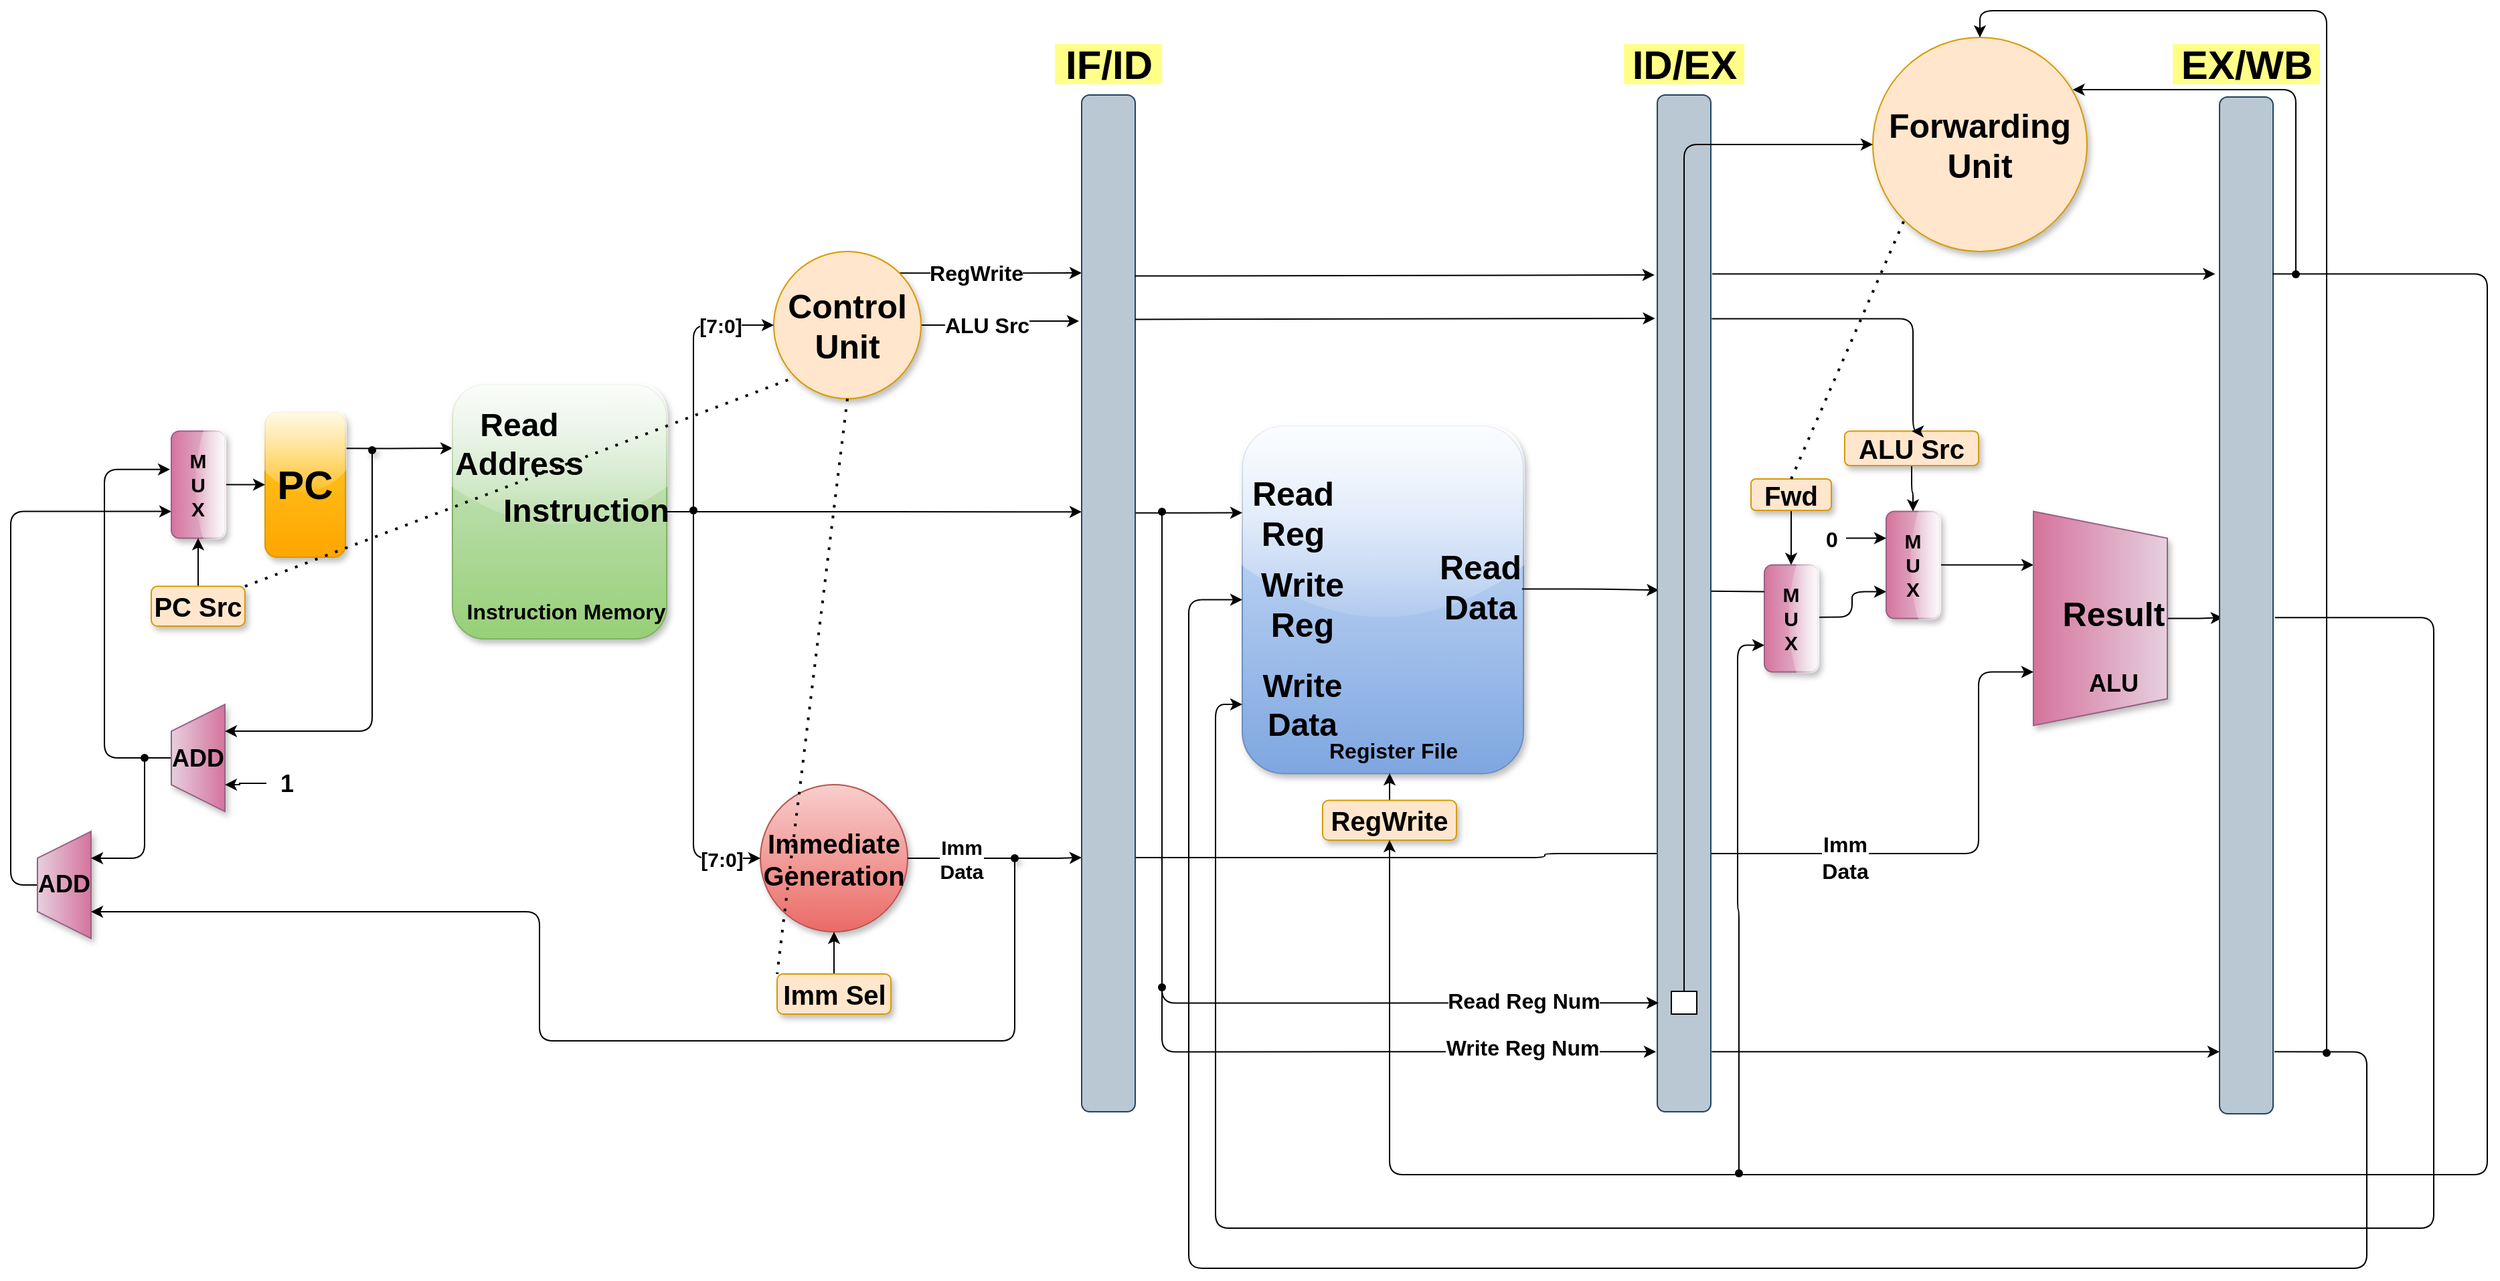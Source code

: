 <mxfile version="14.5.10" type="device"><diagram id="hYbTYm_yEVGR080UZXKY" name="Page-1"><mxGraphModel dx="3115" dy="2057" grid="1" gridSize="10" guides="1" tooltips="1" connect="1" arrows="1" fold="1" page="1" pageScale="1" pageWidth="1169" pageHeight="827" math="0" shadow="0"><root><mxCell id="0"/><mxCell id="1" parent="0"/><mxCell id="HgBA9_pqAmJhRmWbojIM-90" style="edgeStyle=orthogonalEdgeStyle;rounded=1;sketch=0;orthogonalLoop=1;jettySize=auto;html=1;exitX=1;exitY=0.25;exitDx=0;exitDy=0;entryX=0;entryY=0.25;entryDx=0;entryDy=0;shadow=0;strokeColor=#000000;" parent="1" source="HgBA9_pqAmJhRmWbojIM-1" target="HgBA9_pqAmJhRmWbojIM-5" edge="1"><mxGeometry relative="1" as="geometry"/></mxCell><mxCell id="HgBA9_pqAmJhRmWbojIM-1" value="&lt;font style=&quot;font-size: 30px&quot;&gt;&lt;b&gt;PC&lt;/b&gt;&lt;/font&gt;" style="rounded=1;whiteSpace=wrap;html=1;fillColor=#ffcd28;strokeColor=#d79b00;shadow=1;glass=1;gradientColor=#ffa500;" parent="1" vertex="1"><mxGeometry x="-120" y="280.03" width="60" height="108.5" as="geometry"/></mxCell><mxCell id="mUBAWtBrCYZUvlzgYf6x-25" style="edgeStyle=orthogonalEdgeStyle;rounded=1;orthogonalLoop=1;jettySize=auto;html=1;exitX=1;exitY=0.5;exitDx=0;exitDy=0;entryX=0.41;entryY=1;entryDx=0;entryDy=0;entryPerimeter=0;" edge="1" parent="1" source="HgBA9_pqAmJhRmWbojIM-5" target="mUBAWtBrCYZUvlzgYf6x-23"><mxGeometry relative="1" as="geometry"/></mxCell><mxCell id="HgBA9_pqAmJhRmWbojIM-5" value="" style="rounded=1;whiteSpace=wrap;html=1;shadow=1;gradientColor=#97d077;fillColor=#d5e8d4;strokeColor=#82b366;glass=1;" parent="1" vertex="1"><mxGeometry x="20" y="259.53" width="160" height="190" as="geometry"/></mxCell><mxCell id="HgBA9_pqAmJhRmWbojIM-7" value="&lt;font style=&quot;font-size: 24px&quot;&gt;&lt;b&gt;&lt;font style=&quot;font-size: 24px&quot;&gt;Read Address&lt;br&gt;&lt;/font&gt;&lt;/b&gt;&lt;/font&gt;" style="text;html=1;strokeColor=none;fillColor=none;align=center;verticalAlign=middle;whiteSpace=wrap;rounded=0;shadow=1;" parent="1" vertex="1"><mxGeometry x="50" y="299.28" width="40" height="10" as="geometry"/></mxCell><mxCell id="HgBA9_pqAmJhRmWbojIM-10" style="edgeStyle=orthogonalEdgeStyle;curved=1;rounded=0;sketch=0;orthogonalLoop=1;jettySize=auto;html=1;exitX=0.5;exitY=1;exitDx=0;exitDy=0;shadow=0;" parent="1" source="HgBA9_pqAmJhRmWbojIM-7" target="HgBA9_pqAmJhRmWbojIM-7" edge="1"><mxGeometry relative="1" as="geometry"/></mxCell><mxCell id="HgBA9_pqAmJhRmWbojIM-11" value="&lt;font style=&quot;font-size: 24px&quot;&gt;&lt;b&gt;&lt;font style=&quot;font-size: 24px&quot;&gt;Instruction&lt;/font&gt;&lt;/b&gt;&lt;/font&gt;" style="text;html=1;strokeColor=none;fillColor=none;align=center;verticalAlign=middle;whiteSpace=wrap;rounded=0;shadow=1;" parent="1" vertex="1"><mxGeometry x="100" y="343.53" width="40" height="20" as="geometry"/></mxCell><mxCell id="HgBA9_pqAmJhRmWbojIM-13" value="&lt;font style=&quot;font-size: 16px&quot;&gt;&lt;b&gt;&lt;font style=&quot;font-size: 16px&quot;&gt;Instruction Memory&lt;br&gt;&lt;/font&gt;&lt;/b&gt;&lt;/font&gt;" style="text;html=1;strokeColor=none;fillColor=none;align=center;verticalAlign=middle;whiteSpace=wrap;rounded=0;shadow=1;" parent="1" vertex="1"><mxGeometry x="10" y="418.53" width="190" height="20" as="geometry"/></mxCell><mxCell id="HgBA9_pqAmJhRmWbojIM-14" value="" style="rounded=1;whiteSpace=wrap;html=1;shadow=1;glass=1;gradientColor=#7ea6e0;fillColor=#dae8fc;strokeColor=#6c8ebf;sketch=0;" parent="1" vertex="1"><mxGeometry x="610" y="290.28" width="210" height="260" as="geometry"/></mxCell><mxCell id="HgBA9_pqAmJhRmWbojIM-15" value="&lt;p style=&quot;font-size: 25px&quot;&gt;&lt;font style=&quot;font-size: 25px&quot;&gt;&lt;b&gt;&lt;font style=&quot;font-size: 25px&quot;&gt;Read Reg&lt;br&gt;&lt;/font&gt;&lt;/b&gt;&lt;/font&gt;&lt;/p&gt;" style="text;html=1;strokeColor=none;fillColor=none;align=center;verticalAlign=middle;whiteSpace=wrap;rounded=0;shadow=1;glass=1;" parent="1" vertex="1"><mxGeometry x="628" y="345.28" width="40" height="20" as="geometry"/></mxCell><mxCell id="HgBA9_pqAmJhRmWbojIM-17" value="&lt;font style=&quot;font-size: 25px&quot;&gt;&lt;b&gt;&lt;font style=&quot;font-size: 25px&quot;&gt;Read &lt;/font&gt;&lt;/b&gt;&lt;font style=&quot;font-size: 25px&quot;&gt;&lt;b&gt;&lt;font style=&quot;font-size: 25px&quot;&gt;Data&lt;/font&gt;&lt;/b&gt;&lt;/font&gt;&lt;/font&gt;" style="text;html=1;strokeColor=none;fillColor=none;align=center;verticalAlign=middle;whiteSpace=wrap;rounded=0;shadow=1;glass=1;" parent="1" vertex="1"><mxGeometry x="768" y="400.28" width="40" height="20" as="geometry"/></mxCell><mxCell id="HgBA9_pqAmJhRmWbojIM-18" value="&lt;font style=&quot;font-size: 24px&quot;&gt;&lt;b&gt;&lt;font style=&quot;font-size: 24px&quot;&gt;Write Data&lt;/font&gt;&lt;/b&gt;&lt;/font&gt;" style="text;html=1;strokeColor=none;fillColor=none;align=center;verticalAlign=middle;whiteSpace=wrap;rounded=0;shadow=1;glass=1;" parent="1" vertex="1"><mxGeometry x="610" y="488.53" width="90" height="20" as="geometry"/></mxCell><mxCell id="HgBA9_pqAmJhRmWbojIM-19" value="&lt;font style=&quot;font-size: 16px&quot;&gt;&lt;b&gt;&lt;font style=&quot;font-size: 16px&quot;&gt;Register File&lt;br&gt;&lt;/font&gt;&lt;/b&gt;&lt;/font&gt;" style="text;html=1;strokeColor=none;fillColor=none;align=center;verticalAlign=middle;whiteSpace=wrap;rounded=0;shadow=1;" parent="1" vertex="1"><mxGeometry x="628" y="523.28" width="190" height="20" as="geometry"/></mxCell><mxCell id="HgBA9_pqAmJhRmWbojIM-23" value="&lt;font style=&quot;font-size: 20px&quot;&gt;&lt;b&gt;Immediate Generation&lt;br&gt;&lt;/b&gt;&lt;/font&gt;" style="ellipse;whiteSpace=wrap;html=1;aspect=fixed;rounded=1;shadow=1;glass=1;gradientColor=#ea6b66;fillColor=#f8cecc;strokeColor=#b85450;" parent="1" vertex="1"><mxGeometry x="250" y="558.53" width="110" height="110" as="geometry"/></mxCell><mxCell id="HgBA9_pqAmJhRmWbojIM-28" value="" style="endArrow=classic;html=1;shadow=0;entryX=0;entryY=0.5;entryDx=0;entryDy=0;edgeStyle=orthogonalEdgeStyle;" parent="1" target="HgBA9_pqAmJhRmWbojIM-23" edge="1" source="mUBAWtBrCYZUvlzgYf6x-15"><mxGeometry width="50" height="50" relative="1" as="geometry"><mxPoint x="280" y="420" as="sourcePoint"/><mxPoint x="174" y="478.54" as="targetPoint"/><Array as="points"><mxPoint x="200" y="614"/></Array></mxGeometry></mxCell><mxCell id="HgBA9_pqAmJhRmWbojIM-32" value="&lt;b&gt;&lt;font style=&quot;font-size: 15px&quot;&gt;[7:0]&lt;/font&gt;&lt;/b&gt;" style="edgeLabel;html=1;align=center;verticalAlign=middle;resizable=0;points=[];" parent="HgBA9_pqAmJhRmWbojIM-28" vertex="1" connectable="0"><mxGeometry x="0.755" y="1" relative="1" as="geometry"><mxPoint x="9" y="1" as="offset"/></mxGeometry></mxCell><mxCell id="HgBA9_pqAmJhRmWbojIM-40" style="edgeStyle=orthogonalEdgeStyle;rounded=0;sketch=0;orthogonalLoop=1;jettySize=auto;html=1;exitX=0.5;exitY=0;exitDx=0;exitDy=0;entryX=0.25;entryY=1;entryDx=0;entryDy=0;shadow=0;" parent="1" source="HgBA9_pqAmJhRmWbojIM-34" target="HgBA9_pqAmJhRmWbojIM-39" edge="1"><mxGeometry relative="1" as="geometry"/></mxCell><mxCell id="HgBA9_pqAmJhRmWbojIM-34" value="&lt;div style=&quot;font-size: 15px&quot;&gt;&lt;b&gt;&lt;font style=&quot;font-size: 15px&quot;&gt;M&lt;/font&gt;&lt;/b&gt;&lt;/div&gt;&lt;div style=&quot;font-size: 15px&quot;&gt;&lt;b&gt;&lt;font style=&quot;font-size: 15px&quot;&gt;U&lt;/font&gt;&lt;/b&gt;&lt;/div&gt;&lt;div style=&quot;font-size: 15px&quot;&gt;&lt;b&gt;&lt;font style=&quot;font-size: 15px&quot;&gt;X&lt;br&gt;&lt;/font&gt;&lt;/b&gt;&lt;/div&gt;" style="rounded=1;whiteSpace=wrap;html=1;shadow=1;glass=1;gradientColor=#d5739d;direction=south;fillColor=#e6d0de;strokeColor=#996185;" parent="1" vertex="1"><mxGeometry x="1091" y="354.28" width="40" height="80" as="geometry"/></mxCell><mxCell id="HgBA9_pqAmJhRmWbojIM-35" value="" style="endArrow=classic;html=1;shadow=0;entryX=0.487;entryY=0.97;entryDx=0;entryDy=0;exitX=0.995;exitY=0.469;exitDx=0;exitDy=0;exitPerimeter=0;edgeStyle=orthogonalEdgeStyle;entryPerimeter=0;" parent="1" source="HgBA9_pqAmJhRmWbojIM-14" target="mUBAWtBrCYZUvlzgYf6x-31" edge="1"><mxGeometry width="50" height="50" relative="1" as="geometry"><mxPoint x="850" y="410.28" as="sourcePoint"/><mxPoint x="890" y="399.28" as="targetPoint"/></mxGeometry></mxCell><mxCell id="HgBA9_pqAmJhRmWbojIM-37" value="" style="endArrow=classic;html=1;shadow=0;entryX=0.25;entryY=1;entryDx=0;entryDy=0;" parent="1" target="HgBA9_pqAmJhRmWbojIM-34" edge="1"><mxGeometry width="50" height="50" relative="1" as="geometry"><mxPoint x="1061" y="374.28" as="sourcePoint"/><mxPoint x="1061" y="393.28" as="targetPoint"/></mxGeometry></mxCell><mxCell id="HgBA9_pqAmJhRmWbojIM-38" value="&lt;b&gt;&lt;font style=&quot;font-size: 16px&quot;&gt;0&lt;/font&gt;&lt;/b&gt;" style="text;html=1;align=center;verticalAlign=middle;resizable=0;points=[];autosize=1;strokeColor=none;" parent="1" vertex="1"><mxGeometry x="1040" y="365.28" width="20" height="20" as="geometry"/></mxCell><mxCell id="mUBAWtBrCYZUvlzgYf6x-57" style="edgeStyle=orthogonalEdgeStyle;rounded=1;orthogonalLoop=1;jettySize=auto;html=1;exitX=0.5;exitY=0;exitDx=0;exitDy=0;entryX=0.512;entryY=0.939;entryDx=0;entryDy=0;entryPerimeter=0;" edge="1" parent="1" source="HgBA9_pqAmJhRmWbojIM-39" target="mUBAWtBrCYZUvlzgYf6x-56"><mxGeometry relative="1" as="geometry"/></mxCell><mxCell id="HgBA9_pqAmJhRmWbojIM-39" value="" style="shape=trapezoid;perimeter=trapezoidPerimeter;whiteSpace=wrap;html=1;fixedSize=1;rounded=0;shadow=1;glass=1;gradientColor=#d5739d;direction=south;fillColor=#e6d0de;strokeColor=#996185;" parent="1" vertex="1"><mxGeometry x="1201" y="354.28" width="100" height="160" as="geometry"/></mxCell><mxCell id="HgBA9_pqAmJhRmWbojIM-41" value="" style="endArrow=classic;html=1;shadow=0;exitDx=0;exitDy=0;edgeStyle=orthogonalEdgeStyle;startArrow=none;entryX=0.75;entryY=1;entryDx=0;entryDy=0;" parent="1" source="HgBA9_pqAmJhRmWbojIM-87" edge="1" target="mUBAWtBrCYZUvlzgYf6x-23"><mxGeometry width="50" height="50" relative="1" as="geometry"><mxPoint x="504.0" y="598.54" as="sourcePoint"/><mxPoint x="650" y="620" as="targetPoint"/><Array as="points"><mxPoint x="470" y="614"/></Array></mxGeometry></mxCell><mxCell id="HgBA9_pqAmJhRmWbojIM-42" value="&lt;b&gt;&lt;font style=&quot;font-size: 18px&quot;&gt;ALU&lt;/font&gt;&lt;/b&gt;" style="text;html=1;strokeColor=none;fillColor=none;align=center;verticalAlign=middle;whiteSpace=wrap;rounded=0;shadow=1;glass=1;" parent="1" vertex="1"><mxGeometry x="1241" y="473.28" width="40" height="20" as="geometry"/></mxCell><mxCell id="HgBA9_pqAmJhRmWbojIM-44" value="&lt;font style=&quot;font-size: 25px&quot;&gt;&lt;b&gt;&lt;font style=&quot;font-size: 25px&quot;&gt;Result&lt;/font&gt;&lt;/b&gt;&lt;/font&gt;" style="text;html=1;strokeColor=none;fillColor=none;align=center;verticalAlign=middle;whiteSpace=wrap;rounded=0;shadow=1;glass=1;" parent="1" vertex="1"><mxGeometry x="1241" y="420.28" width="40" height="20" as="geometry"/></mxCell><mxCell id="HgBA9_pqAmJhRmWbojIM-70" style="edgeStyle=orthogonalEdgeStyle;rounded=1;sketch=0;orthogonalLoop=1;jettySize=auto;html=1;entryX=0.358;entryY=1.025;entryDx=0;entryDy=0;entryPerimeter=0;shadow=0;strokeColor=#000000;" parent="1" source="HgBA9_pqAmJhRmWbojIM-49" target="HgBA9_pqAmJhRmWbojIM-61" edge="1"><mxGeometry relative="1" as="geometry"><Array as="points"><mxPoint x="-240" y="538.53"/><mxPoint x="-240" y="322.53"/></Array></mxGeometry></mxCell><mxCell id="HgBA9_pqAmJhRmWbojIM-49" value="&lt;font style=&quot;font-size: 18px&quot;&gt;&lt;b&gt;&lt;font style=&quot;font-size: 18px&quot;&gt;ADD&lt;/font&gt;&lt;/b&gt;&lt;/font&gt;" style="shape=trapezoid;perimeter=trapezoidPerimeter;whiteSpace=wrap;html=1;fixedSize=1;rounded=0;shadow=1;glass=1;gradientColor=#d5739d;direction=north;fillColor=#e6d0de;strokeColor=#996185;" parent="1" vertex="1"><mxGeometry x="-190" y="498.53" width="40" height="80" as="geometry"/></mxCell><mxCell id="mUBAWtBrCYZUvlzgYf6x-4" style="edgeStyle=orthogonalEdgeStyle;rounded=0;orthogonalLoop=1;jettySize=auto;html=1;entryX=0.25;entryY=1;entryDx=0;entryDy=0;" edge="1" parent="1" source="HgBA9_pqAmJhRmWbojIM-55" target="HgBA9_pqAmJhRmWbojIM-49"><mxGeometry relative="1" as="geometry"/></mxCell><mxCell id="HgBA9_pqAmJhRmWbojIM-55" value="&lt;b&gt;&lt;font style=&quot;font-size: 18px&quot;&gt;1&lt;/font&gt;&lt;/b&gt;" style="text;html=1;align=center;verticalAlign=middle;resizable=0;points=[];autosize=1;strokeColor=none;" parent="1" vertex="1"><mxGeometry x="-119" y="547.53" width="30" height="20" as="geometry"/></mxCell><mxCell id="mUBAWtBrCYZUvlzgYf6x-18" style="edgeStyle=orthogonalEdgeStyle;rounded=1;orthogonalLoop=1;jettySize=auto;html=1;exitX=0.5;exitY=0;exitDx=0;exitDy=0;entryX=0.75;entryY=1;entryDx=0;entryDy=0;" edge="1" parent="1" source="HgBA9_pqAmJhRmWbojIM-57" target="HgBA9_pqAmJhRmWbojIM-61"><mxGeometry relative="1" as="geometry"/></mxCell><mxCell id="HgBA9_pqAmJhRmWbojIM-57" value="&lt;font style=&quot;font-size: 18px&quot;&gt;&lt;b&gt;&lt;font style=&quot;font-size: 18px&quot;&gt;ADD&lt;/font&gt;&lt;/b&gt;&lt;/font&gt;" style="shape=trapezoid;perimeter=trapezoidPerimeter;whiteSpace=wrap;html=1;fixedSize=1;rounded=0;shadow=1;glass=1;gradientColor=#d5739d;direction=north;fillColor=#e6d0de;strokeColor=#996185;sketch=0;" parent="1" vertex="1"><mxGeometry x="-290" y="593.47" width="40" height="80" as="geometry"/></mxCell><mxCell id="HgBA9_pqAmJhRmWbojIM-74" style="edgeStyle=orthogonalEdgeStyle;rounded=1;sketch=0;orthogonalLoop=1;jettySize=auto;html=1;entryX=0;entryY=0.5;entryDx=0;entryDy=0;shadow=0;strokeColor=#000000;" parent="1" source="HgBA9_pqAmJhRmWbojIM-61" target="HgBA9_pqAmJhRmWbojIM-1" edge="1"><mxGeometry relative="1" as="geometry"/></mxCell><mxCell id="HgBA9_pqAmJhRmWbojIM-61" value="&lt;div style=&quot;font-size: 15px&quot;&gt;&lt;b&gt;&lt;font style=&quot;font-size: 15px&quot;&gt;M&lt;/font&gt;&lt;/b&gt;&lt;/div&gt;&lt;div style=&quot;font-size: 15px&quot;&gt;&lt;b&gt;&lt;font style=&quot;font-size: 15px&quot;&gt;U&lt;/font&gt;&lt;/b&gt;&lt;/div&gt;&lt;div style=&quot;font-size: 15px&quot;&gt;&lt;b&gt;&lt;font style=&quot;font-size: 15px&quot;&gt;X&lt;br&gt;&lt;/font&gt;&lt;/b&gt;&lt;/div&gt;" style="rounded=1;whiteSpace=wrap;html=1;shadow=1;glass=1;gradientColor=#d5739d;direction=south;fillColor=#e6d0de;strokeColor=#996185;" parent="1" vertex="1"><mxGeometry x="-190" y="294.28" width="40" height="80" as="geometry"/></mxCell><mxCell id="HgBA9_pqAmJhRmWbojIM-79" style="edgeStyle=orthogonalEdgeStyle;rounded=1;sketch=0;orthogonalLoop=1;jettySize=auto;html=1;shadow=0;strokeColor=#000000;" parent="1" target="HgBA9_pqAmJhRmWbojIM-91" edge="1"><mxGeometry relative="1" as="geometry"><mxPoint x="-40.0" y="308.53" as="sourcePoint"/><mxPoint x="-40.0" y="308.53" as="targetPoint"/></mxGeometry></mxCell><mxCell id="HgBA9_pqAmJhRmWbojIM-92" style="edgeStyle=orthogonalEdgeStyle;rounded=1;sketch=0;orthogonalLoop=1;jettySize=auto;html=1;shadow=0;strokeColor=#000000;entryX=0.75;entryY=1;entryDx=0;entryDy=0;" parent="1" source="HgBA9_pqAmJhRmWbojIM-91" target="HgBA9_pqAmJhRmWbojIM-49" edge="1"><mxGeometry relative="1" as="geometry"><Array as="points"><mxPoint x="-40" y="518.53"/></Array><mxPoint x="-90" y="618.53" as="targetPoint"/></mxGeometry></mxCell><mxCell id="HgBA9_pqAmJhRmWbojIM-91" value="" style="shape=waypoint;sketch=0;size=6;pointerEvents=1;points=[];fillColor=none;resizable=0;rotatable=0;perimeter=centerPerimeter;snapToPoint=1;rounded=0;shadow=1;glass=1;strokeWidth=1;" parent="1" vertex="1"><mxGeometry x="-60.0" y="288.53" width="40" height="40" as="geometry"/></mxCell><mxCell id="HgBA9_pqAmJhRmWbojIM-103" value="" style="edgeStyle=orthogonalEdgeStyle;rounded=1;sketch=0;orthogonalLoop=1;jettySize=auto;html=1;shadow=0;fontSize=12;strokeColor=#000000;" parent="1" source="HgBA9_pqAmJhRmWbojIM-93" target="HgBA9_pqAmJhRmWbojIM-61" edge="1"><mxGeometry relative="1" as="geometry"/></mxCell><mxCell id="HgBA9_pqAmJhRmWbojIM-93" value="&lt;font style=&quot;font-size: 20px&quot;&gt;&lt;span&gt;&lt;font style=&quot;font-size: 20px&quot;&gt;PC Src&lt;/font&gt;&lt;/span&gt;&lt;/font&gt;" style="text;html=1;strokeColor=#d79b00;fillColor=#ffe6cc;align=center;verticalAlign=middle;whiteSpace=wrap;rounded=1;shadow=1;glass=0;sketch=0;fontSize=12;fontStyle=1;" parent="1" vertex="1"><mxGeometry x="-205" y="410.28" width="70" height="29.72" as="geometry"/></mxCell><mxCell id="HgBA9_pqAmJhRmWbojIM-94" style="edgeStyle=orthogonalEdgeStyle;rounded=1;sketch=0;orthogonalLoop=1;jettySize=auto;html=1;exitX=0.5;exitY=1;exitDx=0;exitDy=0;shadow=0;strokeColor=#000000;" parent="1" source="HgBA9_pqAmJhRmWbojIM-93" target="HgBA9_pqAmJhRmWbojIM-93" edge="1"><mxGeometry relative="1" as="geometry"/></mxCell><mxCell id="HgBA9_pqAmJhRmWbojIM-104" value="" style="edgeStyle=orthogonalEdgeStyle;rounded=1;sketch=0;orthogonalLoop=1;jettySize=auto;html=1;shadow=0;fontSize=12;strokeColor=#000000;" parent="1" source="HgBA9_pqAmJhRmWbojIM-96" target="HgBA9_pqAmJhRmWbojIM-34" edge="1"><mxGeometry relative="1" as="geometry"/></mxCell><mxCell id="HgBA9_pqAmJhRmWbojIM-96" value="&lt;font style=&quot;font-size: 20px&quot;&gt;ALU Src&lt;/font&gt;" style="text;html=1;strokeColor=#d79b00;fillColor=#ffe6cc;align=center;verticalAlign=middle;whiteSpace=wrap;rounded=1;shadow=1;glass=0;sketch=0;fontSize=12;fontStyle=1;" parent="1" vertex="1"><mxGeometry x="1060" y="294.28" width="100" height="25.72" as="geometry"/></mxCell><mxCell id="mUBAWtBrCYZUvlzgYf6x-22" style="edgeStyle=orthogonalEdgeStyle;rounded=1;orthogonalLoop=1;jettySize=auto;html=1;exitX=0.5;exitY=0;exitDx=0;exitDy=0;entryX=0.5;entryY=1;entryDx=0;entryDy=0;" edge="1" parent="1" source="HgBA9_pqAmJhRmWbojIM-98" target="HgBA9_pqAmJhRmWbojIM-23"><mxGeometry relative="1" as="geometry"/></mxCell><mxCell id="HgBA9_pqAmJhRmWbojIM-98" value="&lt;font style=&quot;font-size: 20px&quot;&gt;Imm Sel&lt;/font&gt;" style="text;html=1;strokeColor=#d79b00;fillColor=#ffe6cc;align=center;verticalAlign=middle;whiteSpace=wrap;rounded=1;shadow=1;glass=0;sketch=0;fontSize=12;fontStyle=1;" parent="1" vertex="1"><mxGeometry x="262.5" y="700" width="85" height="30" as="geometry"/></mxCell><mxCell id="mUBAWtBrCYZUvlzgYf6x-93" style="edgeStyle=orthogonalEdgeStyle;rounded=1;orthogonalLoop=1;jettySize=auto;html=1;entryX=0.524;entryY=0.999;entryDx=0;entryDy=0;entryPerimeter=0;startArrow=none;startFill=0;endArrow=classic;endFill=1;" edge="1" parent="1" source="HgBA9_pqAmJhRmWbojIM-99" target="HgBA9_pqAmJhRmWbojIM-14"><mxGeometry relative="1" as="geometry"/></mxCell><mxCell id="HgBA9_pqAmJhRmWbojIM-99" value="&lt;font style=&quot;font-size: 20px&quot;&gt;RegWrite&lt;/font&gt;" style="text;html=1;strokeColor=#d79b00;fillColor=#ffe6cc;align=center;verticalAlign=middle;whiteSpace=wrap;rounded=1;shadow=1;glass=0;sketch=0;fontSize=12;fontStyle=1;" parent="1" vertex="1"><mxGeometry x="670" y="570.28" width="100" height="29.72" as="geometry"/></mxCell><mxCell id="mUBAWtBrCYZUvlzgYf6x-24" style="edgeStyle=orthogonalEdgeStyle;rounded=1;orthogonalLoop=1;jettySize=auto;html=1;exitX=1;exitY=0;exitDx=0;exitDy=0;entryX=0.175;entryY=1;entryDx=0;entryDy=0;entryPerimeter=0;" edge="1" parent="1" source="HgBA9_pqAmJhRmWbojIM-105" target="mUBAWtBrCYZUvlzgYf6x-23"><mxGeometry relative="1" as="geometry"/></mxCell><mxCell id="mUBAWtBrCYZUvlzgYf6x-28" value="&lt;font style=&quot;font-size: 16px&quot;&gt;&lt;b&gt;&lt;font style=&quot;font-size: 16px&quot;&gt;RegWrite&lt;/font&gt;&lt;/b&gt;&lt;/font&gt;" style="edgeLabel;html=1;align=center;verticalAlign=middle;resizable=0;points=[];" vertex="1" connectable="0" parent="mUBAWtBrCYZUvlzgYf6x-24"><mxGeometry x="-0.252" relative="1" as="geometry"><mxPoint x="6" as="offset"/></mxGeometry></mxCell><mxCell id="mUBAWtBrCYZUvlzgYf6x-26" style="edgeStyle=orthogonalEdgeStyle;rounded=1;orthogonalLoop=1;jettySize=auto;html=1;exitX=1;exitY=0.5;exitDx=0;exitDy=0;" edge="1" parent="1" source="HgBA9_pqAmJhRmWbojIM-105"><mxGeometry relative="1" as="geometry"><mxPoint x="488" y="212" as="targetPoint"/><Array as="points"><mxPoint x="429" y="215"/><mxPoint x="429" y="212"/></Array></mxGeometry></mxCell><mxCell id="mUBAWtBrCYZUvlzgYf6x-29" value="&lt;font style=&quot;font-size: 16px&quot;&gt;&lt;b&gt;&lt;font style=&quot;font-size: 16px&quot;&gt;ALU Src&lt;/font&gt;&lt;/b&gt;&lt;/font&gt;" style="edgeLabel;html=1;align=center;verticalAlign=middle;resizable=0;points=[];" vertex="1" connectable="0" parent="mUBAWtBrCYZUvlzgYf6x-26"><mxGeometry x="-0.199" relative="1" as="geometry"><mxPoint as="offset"/></mxGeometry></mxCell><mxCell id="HgBA9_pqAmJhRmWbojIM-105" value="&lt;font style=&quot;font-size: 25px&quot;&gt;&lt;b&gt;Control Unit&lt;br&gt;&lt;/b&gt;&lt;/font&gt;" style="ellipse;whiteSpace=wrap;html=1;aspect=fixed;rounded=1;shadow=1;glass=0;sketch=0;fontSize=12;strokeWidth=1;fillColor=#ffe6cc;strokeColor=#d79b00;" parent="1" vertex="1"><mxGeometry x="260" y="160" width="110" height="110" as="geometry"/></mxCell><mxCell id="HgBA9_pqAmJhRmWbojIM-108" value="" style="endArrow=none;dashed=1;html=1;dashPattern=1 3;strokeWidth=2;shadow=0;fontSize=12;entryX=0;entryY=1;entryDx=0;entryDy=0;exitX=1;exitY=0;exitDx=0;exitDy=0;" parent="1" source="HgBA9_pqAmJhRmWbojIM-93" target="HgBA9_pqAmJhRmWbojIM-105" edge="1"><mxGeometry width="50" height="50" relative="1" as="geometry"><mxPoint x="-80" y="449.53" as="sourcePoint"/><mxPoint x="170" y="204.53" as="targetPoint"/></mxGeometry></mxCell><mxCell id="HgBA9_pqAmJhRmWbojIM-112" value="" style="endArrow=none;dashed=1;html=1;dashPattern=1 3;strokeWidth=2;shadow=0;fontSize=12;exitX=0.5;exitY=1;exitDx=0;exitDy=0;entryX=0;entryY=0;entryDx=0;entryDy=0;" parent="1" source="HgBA9_pqAmJhRmWbojIM-105" target="HgBA9_pqAmJhRmWbojIM-98" edge="1"><mxGeometry width="50" height="50" relative="1" as="geometry"><mxPoint x="510.0" y="331.5" as="sourcePoint"/><mxPoint x="600" y="630" as="targetPoint"/></mxGeometry></mxCell><mxCell id="mUBAWtBrCYZUvlzgYf6x-6" style="edgeStyle=orthogonalEdgeStyle;rounded=1;orthogonalLoop=1;jettySize=auto;html=1;entryX=0.75;entryY=1;entryDx=0;entryDy=0;" edge="1" parent="1" source="mUBAWtBrCYZUvlzgYf6x-5" target="HgBA9_pqAmJhRmWbojIM-57"><mxGeometry relative="1" as="geometry"><Array as="points"><mxPoint x="-210" y="613.53"/></Array></mxGeometry></mxCell><mxCell id="mUBAWtBrCYZUvlzgYf6x-5" value="" style="shape=waypoint;sketch=0;size=6;pointerEvents=1;points=[];fillColor=none;resizable=0;rotatable=0;perimeter=centerPerimeter;snapToPoint=1;" vertex="1" parent="1"><mxGeometry x="-230" y="518.53" width="40" height="40" as="geometry"/></mxCell><mxCell id="mUBAWtBrCYZUvlzgYf6x-11" value="" style="endArrow=classic;html=1;shadow=0;edgeStyle=orthogonalEdgeStyle;entryX=0;entryY=0.5;entryDx=0;entryDy=0;" edge="1" parent="1" source="mUBAWtBrCYZUvlzgYf6x-15" target="HgBA9_pqAmJhRmWbojIM-105"><mxGeometry width="50" height="50" relative="1" as="geometry"><mxPoint x="240" y="320" as="sourcePoint"/><mxPoint x="330" y="210" as="targetPoint"/><Array as="points"><mxPoint x="200" y="215"/></Array></mxGeometry></mxCell><mxCell id="mUBAWtBrCYZUvlzgYf6x-12" value="&lt;b&gt;&lt;font style=&quot;font-size: 15px&quot;&gt;[7:0]&lt;/font&gt;&lt;/b&gt;" style="edgeLabel;html=1;align=center;verticalAlign=middle;resizable=0;points=[];" vertex="1" connectable="0" parent="mUBAWtBrCYZUvlzgYf6x-11"><mxGeometry x="0.755" y="1" relative="1" as="geometry"><mxPoint x="-16" y="1" as="offset"/></mxGeometry></mxCell><mxCell id="mUBAWtBrCYZUvlzgYf6x-15" value="" style="shape=waypoint;sketch=0;size=6;pointerEvents=1;points=[];fillColor=none;resizable=0;rotatable=0;perimeter=centerPerimeter;snapToPoint=1;" vertex="1" parent="1"><mxGeometry x="180" y="333.53" width="40" height="40" as="geometry"/></mxCell><mxCell id="mUBAWtBrCYZUvlzgYf6x-21" style="edgeStyle=orthogonalEdgeStyle;rounded=1;orthogonalLoop=1;jettySize=auto;html=1;entryX=0.25;entryY=1;entryDx=0;entryDy=0;" edge="1" parent="1" source="HgBA9_pqAmJhRmWbojIM-87" target="HgBA9_pqAmJhRmWbojIM-57"><mxGeometry relative="1" as="geometry"><Array as="points"><mxPoint x="440" y="750"/><mxPoint x="85" y="750"/><mxPoint x="85" y="654"/></Array></mxGeometry></mxCell><mxCell id="HgBA9_pqAmJhRmWbojIM-87" value="" style="shape=waypoint;sketch=0;size=6;pointerEvents=1;points=[];fillColor=none;resizable=0;rotatable=0;perimeter=centerPerimeter;snapToPoint=1;rounded=0;shadow=1;glass=1;strokeWidth=1;" parent="1" vertex="1"><mxGeometry x="420.0" y="593.53" width="40" height="40" as="geometry"/></mxCell><mxCell id="mUBAWtBrCYZUvlzgYf6x-19" value="" style="endArrow=none;html=1;shadow=0;exitX=1;exitY=0.5;exitDx=0;exitDy=0;edgeStyle=orthogonalEdgeStyle;" edge="1" parent="1" source="HgBA9_pqAmJhRmWbojIM-23" target="HgBA9_pqAmJhRmWbojIM-87"><mxGeometry width="50" height="50" relative="1" as="geometry"><mxPoint x="360" y="613.53" as="sourcePoint"/><mxPoint x="650" y="620" as="targetPoint"/><Array as="points"/></mxGeometry></mxCell><mxCell id="mUBAWtBrCYZUvlzgYf6x-20" value="&lt;div&gt;&lt;b&gt;&lt;font style=&quot;font-size: 15px&quot;&gt;Imm &lt;br&gt;&lt;/font&gt;&lt;/b&gt;&lt;/div&gt;&lt;div&gt;&lt;b&gt;&lt;font style=&quot;font-size: 15px&quot;&gt;Data&lt;/font&gt;&lt;/b&gt;&lt;/div&gt;" style="edgeLabel;html=1;align=center;verticalAlign=middle;resizable=0;points=[];" vertex="1" connectable="0" parent="mUBAWtBrCYZUvlzgYf6x-19"><mxGeometry x="-0.768" y="1" relative="1" as="geometry"><mxPoint x="30" y="1" as="offset"/></mxGeometry></mxCell><mxCell id="mUBAWtBrCYZUvlzgYf6x-54" style="edgeStyle=orthogonalEdgeStyle;rounded=1;orthogonalLoop=1;jettySize=auto;html=1;exitX=0.75;exitY=0;exitDx=0;exitDy=0;entryX=0.75;entryY=1;entryDx=0;entryDy=0;" edge="1" parent="1" source="mUBAWtBrCYZUvlzgYf6x-23" target="HgBA9_pqAmJhRmWbojIM-39"><mxGeometry relative="1" as="geometry"><Array as="points"><mxPoint x="836" y="613"/><mxPoint x="836" y="610"/><mxPoint x="1160" y="610"/><mxPoint x="1160" y="474"/></Array></mxGeometry></mxCell><mxCell id="mUBAWtBrCYZUvlzgYf6x-55" value="&lt;div&gt;&lt;font size=&quot;1&quot;&gt;&lt;b style=&quot;font-size: 16px&quot;&gt;Imm &lt;br&gt;&lt;/b&gt;&lt;/font&gt;&lt;/div&gt;&lt;div&gt;&lt;font size=&quot;1&quot;&gt;&lt;b style=&quot;font-size: 16px&quot;&gt;Data&lt;/b&gt;&lt;/font&gt;&lt;/div&gt;" style="edgeLabel;html=1;align=center;verticalAlign=middle;resizable=0;points=[];" vertex="1" connectable="0" parent="mUBAWtBrCYZUvlzgYf6x-54"><mxGeometry x="0.316" y="-3" relative="1" as="geometry"><mxPoint as="offset"/></mxGeometry></mxCell><mxCell id="mUBAWtBrCYZUvlzgYf6x-23" value="" style="rounded=1;whiteSpace=wrap;html=1;direction=south;fillColor=#bac8d3;strokeColor=#23445d;" vertex="1" parent="1"><mxGeometry x="490" y="43" width="40" height="760" as="geometry"/></mxCell><mxCell id="mUBAWtBrCYZUvlzgYf6x-31" value="" style="rounded=1;whiteSpace=wrap;html=1;direction=south;fillColor=#bac8d3;strokeColor=#23445d;" vertex="1" parent="1"><mxGeometry x="920" y="43" width="40" height="760" as="geometry"/></mxCell><mxCell id="mUBAWtBrCYZUvlzgYf6x-32" value="" style="endArrow=classic;html=1;entryX=0.5;entryY=0;entryDx=0;entryDy=0;edgeStyle=orthogonalEdgeStyle;exitX=0.22;exitY=-0.018;exitDx=0;exitDy=0;exitPerimeter=0;" edge="1" parent="1" source="mUBAWtBrCYZUvlzgYf6x-31" target="HgBA9_pqAmJhRmWbojIM-96"><mxGeometry width="50" height="50" relative="1" as="geometry"><mxPoint x="980" y="210" as="sourcePoint"/><mxPoint x="1060" y="180" as="targetPoint"/><Array as="points"><mxPoint x="1111" y="210"/></Array></mxGeometry></mxCell><mxCell id="mUBAWtBrCYZUvlzgYf6x-33" value="" style="endArrow=classic;html=1;exitX=0.178;exitY=0.009;exitDx=0;exitDy=0;exitPerimeter=0;entryX=0.177;entryY=1.052;entryDx=0;entryDy=0;entryPerimeter=0;" edge="1" parent="1" source="mUBAWtBrCYZUvlzgYf6x-23" target="mUBAWtBrCYZUvlzgYf6x-31"><mxGeometry width="50" height="50" relative="1" as="geometry"><mxPoint x="550" y="200" as="sourcePoint"/><mxPoint x="600" y="150" as="targetPoint"/></mxGeometry></mxCell><mxCell id="mUBAWtBrCYZUvlzgYf6x-34" value="" style="endArrow=classic;html=1;exitX=0.178;exitY=0.009;exitDx=0;exitDy=0;exitPerimeter=0;entryX=0.177;entryY=1.052;entryDx=0;entryDy=0;entryPerimeter=0;" edge="1" parent="1"><mxGeometry width="50" height="50" relative="1" as="geometry"><mxPoint x="530.0" y="210.76" as="sourcePoint"/><mxPoint x="918.28" y="210.0" as="targetPoint"/></mxGeometry></mxCell><mxCell id="mUBAWtBrCYZUvlzgYf6x-36" value="&lt;p style=&quot;font-size: 25px&quot;&gt;&lt;font style=&quot;font-size: 25px&quot;&gt;&lt;b&gt;&lt;font style=&quot;font-size: 25px&quot;&gt;Write Reg &lt;br&gt;&lt;/font&gt;&lt;/b&gt;&lt;/font&gt;&lt;/p&gt;" style="text;html=1;strokeColor=none;fillColor=none;align=center;verticalAlign=middle;whiteSpace=wrap;rounded=0;shadow=1;glass=1;" vertex="1" parent="1"><mxGeometry x="635" y="413" width="40" height="20" as="geometry"/></mxCell><mxCell id="mUBAWtBrCYZUvlzgYf6x-37" value="" style="endArrow=classic;html=1;entryX=0;entryY=0.25;entryDx=0;entryDy=0;exitX=0.411;exitY=-0.009;exitDx=0;exitDy=0;exitPerimeter=0;" edge="1" parent="1" source="mUBAWtBrCYZUvlzgYf6x-23" target="HgBA9_pqAmJhRmWbojIM-14"><mxGeometry width="50" height="50" relative="1" as="geometry"><mxPoint x="532" y="355" as="sourcePoint"/><mxPoint x="590" y="330" as="targetPoint"/></mxGeometry></mxCell><mxCell id="mUBAWtBrCYZUvlzgYf6x-43" style="edgeStyle=orthogonalEdgeStyle;rounded=1;orthogonalLoop=1;jettySize=auto;html=1;entryX=0.893;entryY=0.975;entryDx=0;entryDy=0;entryPerimeter=0;" edge="1" parent="1" source="mUBAWtBrCYZUvlzgYf6x-42" target="mUBAWtBrCYZUvlzgYf6x-31"><mxGeometry relative="1" as="geometry"><Array as="points"><mxPoint x="550" y="722"/></Array></mxGeometry></mxCell><mxCell id="mUBAWtBrCYZUvlzgYf6x-46" value="&lt;font size=&quot;1&quot;&gt;&lt;b style=&quot;font-size: 16px&quot;&gt;Read Reg Num&lt;/b&gt;&lt;/font&gt;" style="edgeLabel;html=1;align=center;verticalAlign=middle;resizable=0;points=[];" vertex="1" connectable="0" parent="mUBAWtBrCYZUvlzgYf6x-43"><mxGeometry x="0.857" y="-2" relative="1" as="geometry"><mxPoint x="-49" y="-4" as="offset"/></mxGeometry></mxCell><mxCell id="mUBAWtBrCYZUvlzgYf6x-42" value="" style="shape=waypoint;sketch=0;size=6;pointerEvents=1;points=[];fillColor=none;resizable=0;rotatable=0;perimeter=centerPerimeter;snapToPoint=1;" vertex="1" parent="1"><mxGeometry x="530" y="334.53" width="40" height="40" as="geometry"/></mxCell><mxCell id="mUBAWtBrCYZUvlzgYf6x-44" value="" style="endArrow=classic;html=1;entryX=0.941;entryY=1.025;entryDx=0;entryDy=0;entryPerimeter=0;edgeStyle=orthogonalEdgeStyle;" edge="1" parent="1" source="mUBAWtBrCYZUvlzgYf6x-45" target="mUBAWtBrCYZUvlzgYf6x-31"><mxGeometry width="50" height="50" relative="1" as="geometry"><mxPoint x="560" y="770" as="sourcePoint"/><mxPoint x="700" y="750" as="targetPoint"/><Array as="points"><mxPoint x="550" y="758"/></Array></mxGeometry></mxCell><mxCell id="mUBAWtBrCYZUvlzgYf6x-48" value="&lt;font size=&quot;1&quot;&gt;&lt;b style=&quot;font-size: 16px&quot;&gt;Write Reg Num&lt;/b&gt;&lt;/font&gt;" style="edgeLabel;html=1;align=center;verticalAlign=middle;resizable=0;points=[];" vertex="1" connectable="0" parent="mUBAWtBrCYZUvlzgYf6x-44"><mxGeometry x="0.455" y="3" relative="1" as="geometry"><mxPoint x="13" as="offset"/></mxGeometry></mxCell><mxCell id="mUBAWtBrCYZUvlzgYf6x-45" value="" style="shape=waypoint;sketch=0;size=6;pointerEvents=1;points=[];fillColor=none;resizable=0;rotatable=0;perimeter=centerPerimeter;snapToPoint=1;" vertex="1" parent="1"><mxGeometry x="530" y="690" width="40" height="40" as="geometry"/></mxCell><mxCell id="mUBAWtBrCYZUvlzgYf6x-50" value="" style="endArrow=classic;html=1;exitX=0.488;exitY=-0.01;exitDx=0;exitDy=0;exitPerimeter=0;entryX=0.75;entryY=1;entryDx=0;entryDy=0;startArrow=none;edgeStyle=orthogonalEdgeStyle;" edge="1" parent="1" source="mUBAWtBrCYZUvlzgYf6x-65" target="HgBA9_pqAmJhRmWbojIM-34"><mxGeometry width="50" height="50" relative="1" as="geometry"><mxPoint x="970" y="440" as="sourcePoint"/><mxPoint x="1010" y="410" as="targetPoint"/></mxGeometry></mxCell><mxCell id="mUBAWtBrCYZUvlzgYf6x-56" value="" style="rounded=1;whiteSpace=wrap;html=1;direction=south;fillColor=#bac8d3;strokeColor=#23445d;" vertex="1" parent="1"><mxGeometry x="1340" y="44.53" width="40" height="760" as="geometry"/></mxCell><mxCell id="mUBAWtBrCYZUvlzgYf6x-58" value="" style="endArrow=classic;html=1;exitX=0.176;exitY=-0.025;exitDx=0;exitDy=0;exitPerimeter=0;entryX=0.174;entryY=1.082;entryDx=0;entryDy=0;entryPerimeter=0;" edge="1" parent="1" source="mUBAWtBrCYZUvlzgYf6x-31" target="mUBAWtBrCYZUvlzgYf6x-56"><mxGeometry width="50" height="50" relative="1" as="geometry"><mxPoint x="1050" y="200" as="sourcePoint"/><mxPoint x="1100" y="150" as="targetPoint"/></mxGeometry></mxCell><mxCell id="mUBAWtBrCYZUvlzgYf6x-59" value="" style="endArrow=classic;html=1;exitX=0.174;exitY=0.011;exitDx=0;exitDy=0;exitPerimeter=0;entryX=0.5;entryY=1;entryDx=0;entryDy=0;edgeStyle=orthogonalEdgeStyle;" edge="1" parent="1" source="mUBAWtBrCYZUvlzgYf6x-56" target="HgBA9_pqAmJhRmWbojIM-99"><mxGeometry width="50" height="50" relative="1" as="geometry"><mxPoint x="1460" y="200" as="sourcePoint"/><mxPoint x="1510" y="150" as="targetPoint"/><Array as="points"><mxPoint x="1540" y="177"/><mxPoint x="1540" y="850"/><mxPoint x="720" y="850"/></Array></mxGeometry></mxCell><mxCell id="mUBAWtBrCYZUvlzgYf6x-60" value="" style="endArrow=classic;html=1;exitX=0.512;exitY=-0.033;exitDx=0;exitDy=0;exitPerimeter=0;entryX=0;entryY=0.5;entryDx=0;entryDy=0;edgeStyle=orthogonalEdgeStyle;" edge="1" parent="1" source="mUBAWtBrCYZUvlzgYf6x-56" target="HgBA9_pqAmJhRmWbojIM-18"><mxGeometry width="50" height="50" relative="1" as="geometry"><mxPoint x="1430" y="460" as="sourcePoint"/><mxPoint x="1480" y="410" as="targetPoint"/><Array as="points"><mxPoint x="1500" y="434"/><mxPoint x="1500" y="890"/><mxPoint x="590" y="890"/><mxPoint x="590" y="499"/></Array></mxGeometry></mxCell><mxCell id="mUBAWtBrCYZUvlzgYf6x-61" value="" style="endArrow=classic;html=1;exitX=0.941;exitY=-0.017;exitDx=0;exitDy=0;exitPerimeter=0;entryX=0.939;entryY=1;entryDx=0;entryDy=0;entryPerimeter=0;" edge="1" parent="1" source="mUBAWtBrCYZUvlzgYf6x-31" target="mUBAWtBrCYZUvlzgYf6x-56"><mxGeometry width="50" height="50" relative="1" as="geometry"><mxPoint x="1030" y="740" as="sourcePoint"/><mxPoint x="1080" y="690" as="targetPoint"/></mxGeometry></mxCell><mxCell id="mUBAWtBrCYZUvlzgYf6x-62" value="" style="endArrow=classic;html=1;exitX=0.939;exitY=-0.025;exitDx=0;exitDy=0;exitPerimeter=0;edgeStyle=orthogonalEdgeStyle;entryX=0;entryY=0.5;entryDx=0;entryDy=0;" edge="1" parent="1" source="mUBAWtBrCYZUvlzgYf6x-56" target="HgBA9_pqAmJhRmWbojIM-14"><mxGeometry width="50" height="50" relative="1" as="geometry"><mxPoint x="1210" y="720" as="sourcePoint"/><mxPoint x="1350" y="970" as="targetPoint"/><Array as="points"><mxPoint x="1450" y="758"/><mxPoint x="1450" y="920"/><mxPoint x="570" y="920"/><mxPoint x="570" y="420"/></Array></mxGeometry></mxCell><mxCell id="mUBAWtBrCYZUvlzgYf6x-63" value="" style="rounded=0;whiteSpace=wrap;html=1;" vertex="1" parent="1"><mxGeometry x="930.5" y="713" width="19" height="17" as="geometry"/></mxCell><mxCell id="mUBAWtBrCYZUvlzgYf6x-65" value="&lt;div style=&quot;font-size: 15px&quot;&gt;&lt;b&gt;&lt;font style=&quot;font-size: 15px&quot;&gt;M&lt;/font&gt;&lt;/b&gt;&lt;/div&gt;&lt;div style=&quot;font-size: 15px&quot;&gt;&lt;b&gt;&lt;font style=&quot;font-size: 15px&quot;&gt;U&lt;/font&gt;&lt;/b&gt;&lt;/div&gt;&lt;div style=&quot;font-size: 15px&quot;&gt;&lt;b&gt;&lt;font style=&quot;font-size: 15px&quot;&gt;X&lt;br&gt;&lt;/font&gt;&lt;/b&gt;&lt;/div&gt;" style="rounded=1;whiteSpace=wrap;html=1;shadow=1;glass=1;gradientColor=#d5739d;direction=south;fillColor=#e6d0de;strokeColor=#996185;" vertex="1" parent="1"><mxGeometry x="1000" y="394.28" width="40" height="80" as="geometry"/></mxCell><mxCell id="mUBAWtBrCYZUvlzgYf6x-66" value="" style="endArrow=none;html=1;exitX=0.488;exitY=-0.01;exitDx=0;exitDy=0;exitPerimeter=0;entryX=0.25;entryY=1;entryDx=0;entryDy=0;" edge="1" parent="1" source="mUBAWtBrCYZUvlzgYf6x-31" target="mUBAWtBrCYZUvlzgYf6x-65"><mxGeometry width="50" height="50" relative="1" as="geometry"><mxPoint x="960.4" y="413.88" as="sourcePoint"/><mxPoint x="990" y="340" as="targetPoint"/></mxGeometry></mxCell><mxCell id="mUBAWtBrCYZUvlzgYf6x-68" style="edgeStyle=orthogonalEdgeStyle;rounded=1;orthogonalLoop=1;jettySize=auto;html=1;entryX=0.75;entryY=1;entryDx=0;entryDy=0;" edge="1" parent="1" source="mUBAWtBrCYZUvlzgYf6x-67" target="mUBAWtBrCYZUvlzgYf6x-65"><mxGeometry relative="1" as="geometry"/></mxCell><mxCell id="mUBAWtBrCYZUvlzgYf6x-67" value="" style="shape=waypoint;sketch=0;size=6;pointerEvents=1;points=[];fillColor=none;resizable=0;rotatable=0;perimeter=centerPerimeter;snapToPoint=1;" vertex="1" parent="1"><mxGeometry x="961" y="829" width="40" height="40" as="geometry"/></mxCell><mxCell id="mUBAWtBrCYZUvlzgYf6x-71" value="" style="edgeStyle=orthogonalEdgeStyle;rounded=1;sketch=0;orthogonalLoop=1;jettySize=auto;html=1;shadow=0;fontSize=12;strokeColor=#000000;entryX=0;entryY=0.5;entryDx=0;entryDy=0;" edge="1" parent="1" source="mUBAWtBrCYZUvlzgYf6x-72" target="mUBAWtBrCYZUvlzgYf6x-65"><mxGeometry relative="1" as="geometry"><mxPoint x="1020" y="390" as="targetPoint"/></mxGeometry></mxCell><mxCell id="mUBAWtBrCYZUvlzgYf6x-72" value="&lt;font style=&quot;font-size: 20px&quot;&gt;Fwd &lt;/font&gt;" style="text;html=1;strokeColor=#d79b00;fillColor=#ffe6cc;align=center;verticalAlign=middle;whiteSpace=wrap;rounded=1;shadow=1;glass=0;sketch=0;fontSize=12;fontStyle=1;" vertex="1" parent="1"><mxGeometry x="990" y="330" width="60" height="23.53" as="geometry"/></mxCell><mxCell id="mUBAWtBrCYZUvlzgYf6x-79" value="&lt;font style=&quot;font-size: 25px&quot;&gt;&lt;b&gt;Forwarding Unit&lt;br&gt;&lt;/b&gt;&lt;/font&gt;" style="ellipse;whiteSpace=wrap;html=1;aspect=fixed;rounded=1;shadow=1;glass=0;sketch=0;fontSize=12;strokeWidth=1;fillColor=#ffe6cc;strokeColor=#d79b00;" vertex="1" parent="1"><mxGeometry x="1081" width="160" height="160" as="geometry"/></mxCell><mxCell id="mUBAWtBrCYZUvlzgYf6x-80" value="" style="endArrow=none;dashed=1;html=1;dashPattern=1 3;strokeWidth=2;entryX=0;entryY=1;entryDx=0;entryDy=0;exitX=0.5;exitY=0;exitDx=0;exitDy=0;" edge="1" parent="1" source="mUBAWtBrCYZUvlzgYf6x-72" target="mUBAWtBrCYZUvlzgYf6x-79"><mxGeometry width="50" height="50" relative="1" as="geometry"><mxPoint x="1010" y="170" as="sourcePoint"/><mxPoint x="1060" y="120" as="targetPoint"/></mxGeometry></mxCell><mxCell id="mUBAWtBrCYZUvlzgYf6x-84" style="edgeStyle=orthogonalEdgeStyle;rounded=1;orthogonalLoop=1;jettySize=auto;html=1;startArrow=none;startFill=0;endArrow=classic;endFill=1;entryX=0.5;entryY=0;entryDx=0;entryDy=0;" edge="1" parent="1" source="mUBAWtBrCYZUvlzgYf6x-82" target="mUBAWtBrCYZUvlzgYf6x-79"><mxGeometry relative="1" as="geometry"><mxPoint x="1420" y="-160" as="targetPoint"/><Array as="points"><mxPoint x="1420" y="-20"/><mxPoint x="1161" y="-20"/></Array></mxGeometry></mxCell><mxCell id="mUBAWtBrCYZUvlzgYf6x-82" value="" style="shape=waypoint;sketch=0;size=6;pointerEvents=1;points=[];fillColor=none;resizable=0;rotatable=0;perimeter=centerPerimeter;snapToPoint=1;" vertex="1" parent="1"><mxGeometry x="1400" y="739" width="40" height="40" as="geometry"/></mxCell><mxCell id="mUBAWtBrCYZUvlzgYf6x-83" value="" style="endArrow=classic;html=1;entryX=0;entryY=0.5;entryDx=0;entryDy=0;edgeStyle=orthogonalEdgeStyle;endFill=1;" edge="1" parent="1" source="mUBAWtBrCYZUvlzgYf6x-63" target="mUBAWtBrCYZUvlzgYf6x-79"><mxGeometry width="50" height="50" relative="1" as="geometry"><mxPoint x="1010" y="700" as="sourcePoint"/><mxPoint x="1040" y="70" as="targetPoint"/><Array as="points"><mxPoint x="940" y="80"/></Array></mxGeometry></mxCell><mxCell id="mUBAWtBrCYZUvlzgYf6x-88" style="edgeStyle=orthogonalEdgeStyle;rounded=1;orthogonalLoop=1;jettySize=auto;html=1;startArrow=none;startFill=0;endArrow=classic;endFill=1;entryX=0.933;entryY=0.244;entryDx=0;entryDy=0;entryPerimeter=0;" edge="1" parent="1" source="mUBAWtBrCYZUvlzgYf6x-87" target="mUBAWtBrCYZUvlzgYf6x-79"><mxGeometry relative="1" as="geometry"><mxPoint x="1250" y="30" as="targetPoint"/><Array as="points"><mxPoint x="1397" y="39"/></Array></mxGeometry></mxCell><mxCell id="mUBAWtBrCYZUvlzgYf6x-87" value="" style="shape=waypoint;sketch=0;size=6;pointerEvents=1;points=[];fillColor=none;resizable=0;rotatable=0;perimeter=centerPerimeter;snapToPoint=1;" vertex="1" parent="1"><mxGeometry x="1377" y="157" width="40" height="40" as="geometry"/></mxCell><mxCell id="mUBAWtBrCYZUvlzgYf6x-89" value="&lt;font style=&quot;font-size: 30px&quot;&gt;&lt;b&gt;&lt;font style=&quot;font-size: 30px&quot;&gt;IF/ID&lt;/font&gt;&lt;/b&gt;&lt;/font&gt;" style="text;html=1;align=center;verticalAlign=middle;resizable=0;points=[];autosize=1;fillColor=#ffff88;" vertex="1" parent="1"><mxGeometry x="470" y="5" width="80" height="30" as="geometry"/></mxCell><mxCell id="mUBAWtBrCYZUvlzgYf6x-90" value="&lt;font style=&quot;font-size: 30px&quot;&gt;&lt;b&gt;ID/EX&lt;/b&gt;&lt;/font&gt;" style="text;html=1;align=center;verticalAlign=middle;resizable=0;points=[];autosize=1;fillColor=#ffff88;" vertex="1" parent="1"><mxGeometry x="895" y="5" width="90" height="30" as="geometry"/></mxCell><mxCell id="mUBAWtBrCYZUvlzgYf6x-91" value="&lt;font style=&quot;font-size: 30px&quot;&gt;&lt;b&gt;EX/WB&lt;/b&gt;&lt;/font&gt;" style="text;html=1;align=center;verticalAlign=middle;resizable=0;points=[];autosize=1;fillColor=#ffff88;" vertex="1" parent="1"><mxGeometry x="1305" y="5" width="110" height="30" as="geometry"/></mxCell></root></mxGraphModel></diagram></mxfile>